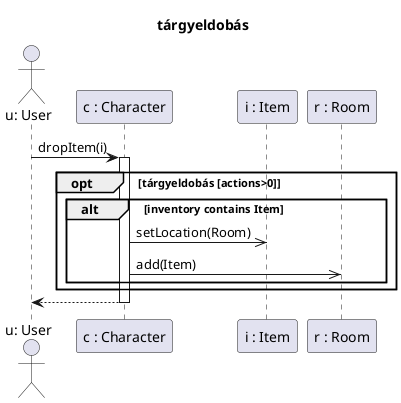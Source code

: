 @startuml drop

Title tárgyeldobás

actor "u: User" as u
participant "c : Character" as char
participant "i : Item" as t
participant "r : Room" as sz

u->char ++: dropItem(i)

opt tárgyeldobás [actions>0]
    alt inventory contains Item
        char->>t : setLocation(Room)
        char->>sz : add(Item)
    end
end
char-->u --:

@enduml

@startuml pickup

title tárgyfelvétel

participant Character as char
participant Item as t
participant Room as sz

opt tárgyfelvétel [actions>0 && inventory.size()!=max]
    char->sz : getItems()
    return ArrayList<Item>

    char->>char : addItem(Item)
    char->t : setLocation(null)

    alt a Tárgy egy aktivált tranzisztor
        t-->char : false
    else
        t-->char : true
    end
end


@enduml